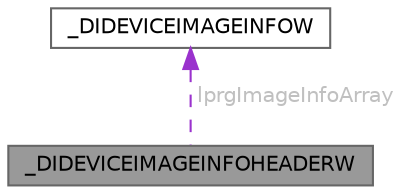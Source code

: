 digraph "_DIDEVICEIMAGEINFOHEADERW"
{
 // LATEX_PDF_SIZE
  bgcolor="transparent";
  edge [fontname=Helvetica,fontsize=10,labelfontname=Helvetica,labelfontsize=10];
  node [fontname=Helvetica,fontsize=10,shape=box,height=0.2,width=0.4];
  Node1 [id="Node000001",label="_DIDEVICEIMAGEINFOHEADERW",height=0.2,width=0.4,color="gray40", fillcolor="grey60", style="filled", fontcolor="black",tooltip=" "];
  Node2 -> Node1 [id="edge1_Node000001_Node000002",dir="back",color="darkorchid3",style="dashed",tooltip=" ",label=" lprgImageInfoArray",fontcolor="grey" ];
  Node2 [id="Node000002",label="_DIDEVICEIMAGEINFOW",height=0.2,width=0.4,color="gray40", fillcolor="white", style="filled",URL="$struct___d_i_d_e_v_i_c_e_i_m_a_g_e_i_n_f_o_w.html",tooltip=" "];
}
